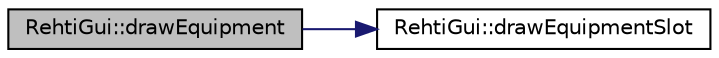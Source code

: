 digraph "RehtiGui::drawEquipment"
{
 // LATEX_PDF_SIZE
  edge [fontname="Helvetica",fontsize="10",labelfontname="Helvetica",labelfontsize="10"];
  node [fontname="Helvetica",fontsize="10",shape=record];
  rankdir="LR";
  Node1 [label="RehtiGui::drawEquipment",height=0.2,width=0.4,color="black", fillcolor="grey75", style="filled", fontcolor="black",tooltip="Draws equipment tab to GUI window."];
  Node1 -> Node2 [color="midnightblue",fontsize="10",style="solid",fontname="Helvetica"];
  Node2 [label="RehtiGui::drawEquipmentSlot",height=0.2,width=0.4,color="black", fillcolor="white", style="filled",URL="$classRehtiGui.html#a4b74abcf40dce26a7076ee634c9f8b92",tooltip="Helper function for a single equipment slot."];
}
